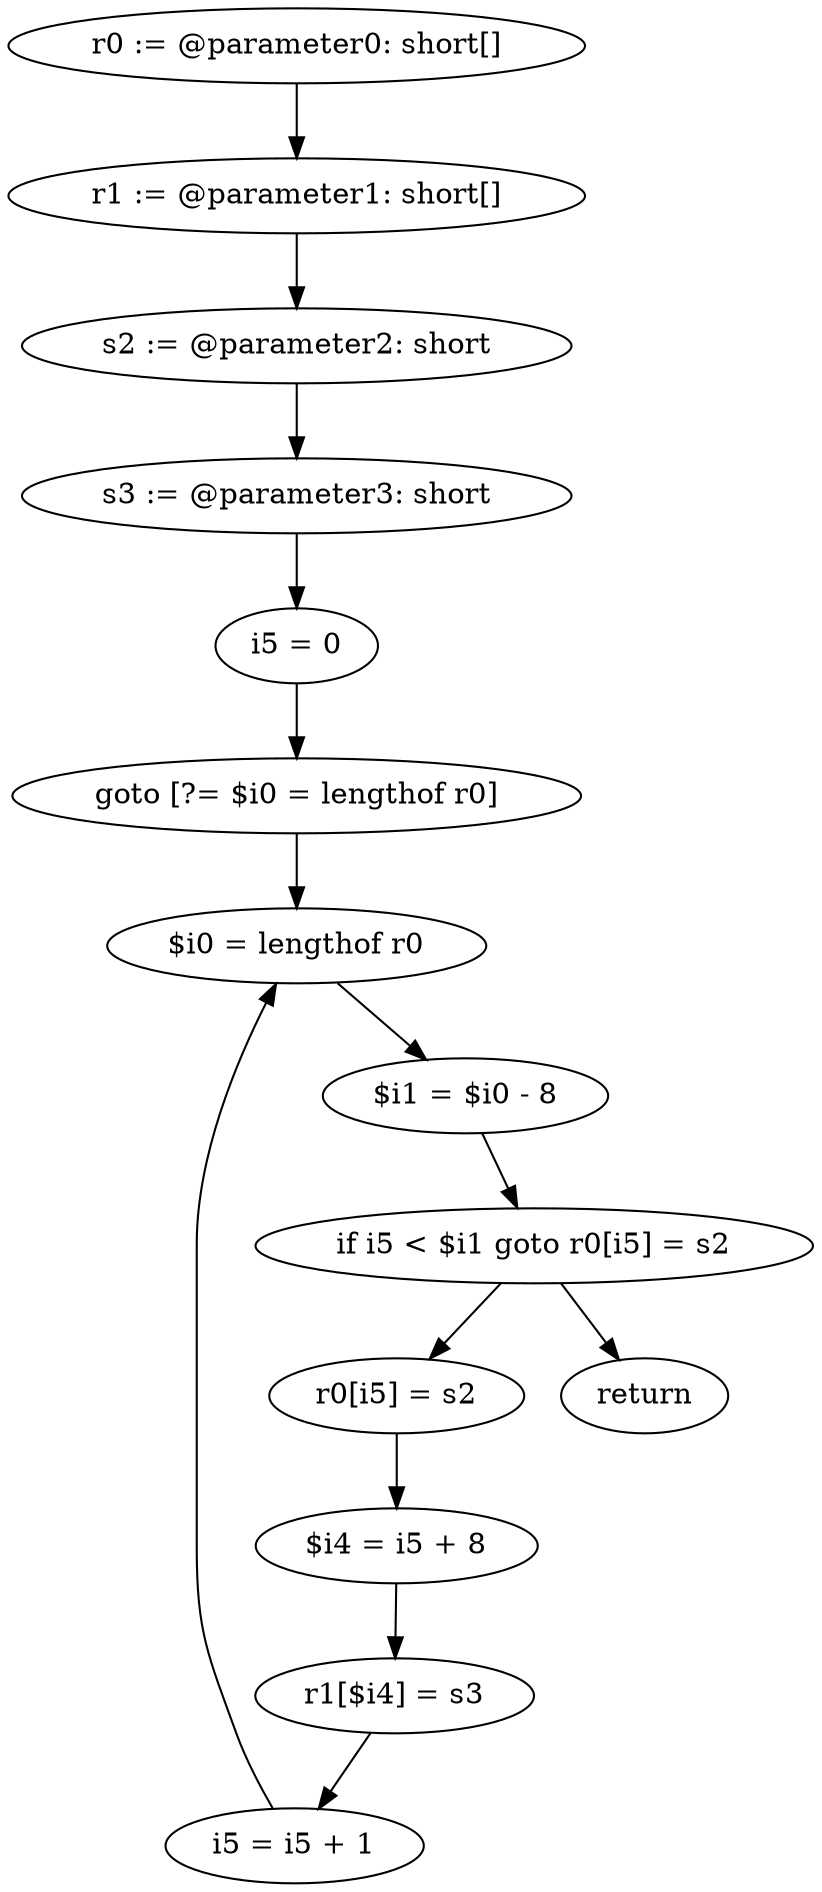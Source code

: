 digraph "unitGraph" {
    "r0 := @parameter0: short[]"
    "r1 := @parameter1: short[]"
    "s2 := @parameter2: short"
    "s3 := @parameter3: short"
    "i5 = 0"
    "goto [?= $i0 = lengthof r0]"
    "r0[i5] = s2"
    "$i4 = i5 + 8"
    "r1[$i4] = s3"
    "i5 = i5 + 1"
    "$i0 = lengthof r0"
    "$i1 = $i0 - 8"
    "if i5 < $i1 goto r0[i5] = s2"
    "return"
    "r0 := @parameter0: short[]"->"r1 := @parameter1: short[]";
    "r1 := @parameter1: short[]"->"s2 := @parameter2: short";
    "s2 := @parameter2: short"->"s3 := @parameter3: short";
    "s3 := @parameter3: short"->"i5 = 0";
    "i5 = 0"->"goto [?= $i0 = lengthof r0]";
    "goto [?= $i0 = lengthof r0]"->"$i0 = lengthof r0";
    "r0[i5] = s2"->"$i4 = i5 + 8";
    "$i4 = i5 + 8"->"r1[$i4] = s3";
    "r1[$i4] = s3"->"i5 = i5 + 1";
    "i5 = i5 + 1"->"$i0 = lengthof r0";
    "$i0 = lengthof r0"->"$i1 = $i0 - 8";
    "$i1 = $i0 - 8"->"if i5 < $i1 goto r0[i5] = s2";
    "if i5 < $i1 goto r0[i5] = s2"->"return";
    "if i5 < $i1 goto r0[i5] = s2"->"r0[i5] = s2";
}
